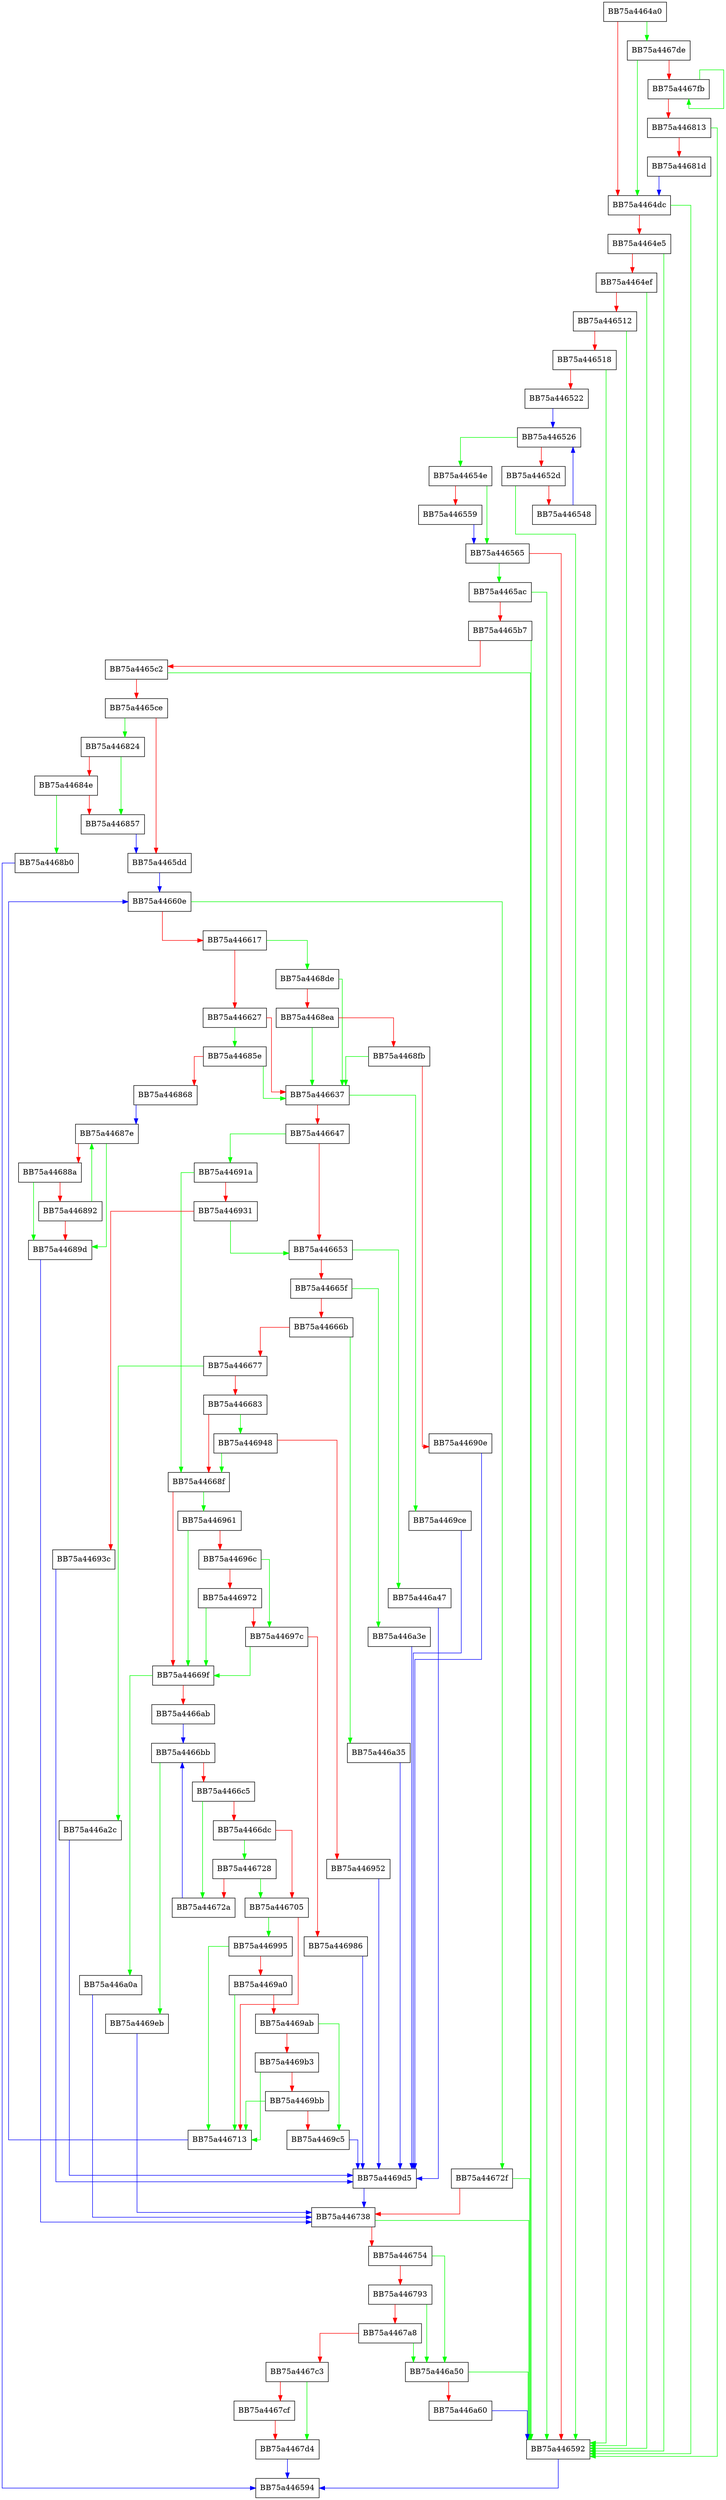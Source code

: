 digraph peemb_ismine {
  node [shape="box"];
  graph [splines=ortho];
  BB75a4464a0 -> BB75a4467de [color="green"];
  BB75a4464a0 -> BB75a4464dc [color="red"];
  BB75a4464dc -> BB75a446592 [color="green"];
  BB75a4464dc -> BB75a4464e5 [color="red"];
  BB75a4464e5 -> BB75a446592 [color="green"];
  BB75a4464e5 -> BB75a4464ef [color="red"];
  BB75a4464ef -> BB75a446592 [color="green"];
  BB75a4464ef -> BB75a446512 [color="red"];
  BB75a446512 -> BB75a446592 [color="green"];
  BB75a446512 -> BB75a446518 [color="red"];
  BB75a446518 -> BB75a446592 [color="green"];
  BB75a446518 -> BB75a446522 [color="red"];
  BB75a446522 -> BB75a446526 [color="blue"];
  BB75a446526 -> BB75a44654e [color="green"];
  BB75a446526 -> BB75a44652d [color="red"];
  BB75a44652d -> BB75a446592 [color="green"];
  BB75a44652d -> BB75a446548 [color="red"];
  BB75a446548 -> BB75a446526 [color="blue"];
  BB75a44654e -> BB75a446565 [color="green"];
  BB75a44654e -> BB75a446559 [color="red"];
  BB75a446559 -> BB75a446565 [color="blue"];
  BB75a446565 -> BB75a4465ac [color="green"];
  BB75a446565 -> BB75a446592 [color="red"];
  BB75a446592 -> BB75a446594 [color="blue"];
  BB75a4465ac -> BB75a446592 [color="green"];
  BB75a4465ac -> BB75a4465b7 [color="red"];
  BB75a4465b7 -> BB75a446592 [color="green"];
  BB75a4465b7 -> BB75a4465c2 [color="red"];
  BB75a4465c2 -> BB75a446592 [color="green"];
  BB75a4465c2 -> BB75a4465ce [color="red"];
  BB75a4465ce -> BB75a446824 [color="green"];
  BB75a4465ce -> BB75a4465dd [color="red"];
  BB75a4465dd -> BB75a44660e [color="blue"];
  BB75a44660e -> BB75a44672f [color="green"];
  BB75a44660e -> BB75a446617 [color="red"];
  BB75a446617 -> BB75a4468de [color="green"];
  BB75a446617 -> BB75a446627 [color="red"];
  BB75a446627 -> BB75a44685e [color="green"];
  BB75a446627 -> BB75a446637 [color="red"];
  BB75a446637 -> BB75a4469ce [color="green"];
  BB75a446637 -> BB75a446647 [color="red"];
  BB75a446647 -> BB75a44691a [color="green"];
  BB75a446647 -> BB75a446653 [color="red"];
  BB75a446653 -> BB75a446a47 [color="green"];
  BB75a446653 -> BB75a44665f [color="red"];
  BB75a44665f -> BB75a446a3e [color="green"];
  BB75a44665f -> BB75a44666b [color="red"];
  BB75a44666b -> BB75a446a35 [color="green"];
  BB75a44666b -> BB75a446677 [color="red"];
  BB75a446677 -> BB75a446a2c [color="green"];
  BB75a446677 -> BB75a446683 [color="red"];
  BB75a446683 -> BB75a446948 [color="green"];
  BB75a446683 -> BB75a44668f [color="red"];
  BB75a44668f -> BB75a446961 [color="green"];
  BB75a44668f -> BB75a44669f [color="red"];
  BB75a44669f -> BB75a446a0a [color="green"];
  BB75a44669f -> BB75a4466ab [color="red"];
  BB75a4466ab -> BB75a4466bb [color="blue"];
  BB75a4466bb -> BB75a4469eb [color="green"];
  BB75a4466bb -> BB75a4466c5 [color="red"];
  BB75a4466c5 -> BB75a44672a [color="green"];
  BB75a4466c5 -> BB75a4466dc [color="red"];
  BB75a4466dc -> BB75a446728 [color="green"];
  BB75a4466dc -> BB75a446705 [color="red"];
  BB75a446705 -> BB75a446995 [color="green"];
  BB75a446705 -> BB75a446713 [color="red"];
  BB75a446713 -> BB75a44660e [color="blue"];
  BB75a446728 -> BB75a446705 [color="green"];
  BB75a446728 -> BB75a44672a [color="red"];
  BB75a44672a -> BB75a4466bb [color="blue"];
  BB75a44672f -> BB75a446592 [color="green"];
  BB75a44672f -> BB75a446738 [color="red"];
  BB75a446738 -> BB75a446592 [color="green"];
  BB75a446738 -> BB75a446754 [color="red"];
  BB75a446754 -> BB75a446a50 [color="green"];
  BB75a446754 -> BB75a446793 [color="red"];
  BB75a446793 -> BB75a446a50 [color="green"];
  BB75a446793 -> BB75a4467a8 [color="red"];
  BB75a4467a8 -> BB75a446a50 [color="green"];
  BB75a4467a8 -> BB75a4467c3 [color="red"];
  BB75a4467c3 -> BB75a4467d4 [color="green"];
  BB75a4467c3 -> BB75a4467cf [color="red"];
  BB75a4467cf -> BB75a4467d4 [color="red"];
  BB75a4467d4 -> BB75a446594 [color="blue"];
  BB75a4467de -> BB75a4464dc [color="green"];
  BB75a4467de -> BB75a4467fb [color="red"];
  BB75a4467fb -> BB75a4467fb [color="green"];
  BB75a4467fb -> BB75a446813 [color="red"];
  BB75a446813 -> BB75a446592 [color="green"];
  BB75a446813 -> BB75a44681d [color="red"];
  BB75a44681d -> BB75a4464dc [color="blue"];
  BB75a446824 -> BB75a446857 [color="green"];
  BB75a446824 -> BB75a44684e [color="red"];
  BB75a44684e -> BB75a4468b0 [color="green"];
  BB75a44684e -> BB75a446857 [color="red"];
  BB75a446857 -> BB75a4465dd [color="blue"];
  BB75a44685e -> BB75a446637 [color="green"];
  BB75a44685e -> BB75a446868 [color="red"];
  BB75a446868 -> BB75a44687e [color="blue"];
  BB75a44687e -> BB75a44689d [color="green"];
  BB75a44687e -> BB75a44688a [color="red"];
  BB75a44688a -> BB75a44689d [color="green"];
  BB75a44688a -> BB75a446892 [color="red"];
  BB75a446892 -> BB75a44687e [color="green"];
  BB75a446892 -> BB75a44689d [color="red"];
  BB75a44689d -> BB75a446738 [color="blue"];
  BB75a4468b0 -> BB75a446594 [color="blue"];
  BB75a4468de -> BB75a446637 [color="green"];
  BB75a4468de -> BB75a4468ea [color="red"];
  BB75a4468ea -> BB75a446637 [color="green"];
  BB75a4468ea -> BB75a4468fb [color="red"];
  BB75a4468fb -> BB75a446637 [color="green"];
  BB75a4468fb -> BB75a44690e [color="red"];
  BB75a44690e -> BB75a4469d5 [color="blue"];
  BB75a44691a -> BB75a44668f [color="green"];
  BB75a44691a -> BB75a446931 [color="red"];
  BB75a446931 -> BB75a446653 [color="green"];
  BB75a446931 -> BB75a44693c [color="red"];
  BB75a44693c -> BB75a4469d5 [color="blue"];
  BB75a446948 -> BB75a44668f [color="green"];
  BB75a446948 -> BB75a446952 [color="red"];
  BB75a446952 -> BB75a4469d5 [color="blue"];
  BB75a446961 -> BB75a44669f [color="green"];
  BB75a446961 -> BB75a44696c [color="red"];
  BB75a44696c -> BB75a44697c [color="green"];
  BB75a44696c -> BB75a446972 [color="red"];
  BB75a446972 -> BB75a44669f [color="green"];
  BB75a446972 -> BB75a44697c [color="red"];
  BB75a44697c -> BB75a44669f [color="green"];
  BB75a44697c -> BB75a446986 [color="red"];
  BB75a446986 -> BB75a4469d5 [color="blue"];
  BB75a446995 -> BB75a446713 [color="green"];
  BB75a446995 -> BB75a4469a0 [color="red"];
  BB75a4469a0 -> BB75a446713 [color="green"];
  BB75a4469a0 -> BB75a4469ab [color="red"];
  BB75a4469ab -> BB75a4469c5 [color="green"];
  BB75a4469ab -> BB75a4469b3 [color="red"];
  BB75a4469b3 -> BB75a446713 [color="green"];
  BB75a4469b3 -> BB75a4469bb [color="red"];
  BB75a4469bb -> BB75a446713 [color="green"];
  BB75a4469bb -> BB75a4469c5 [color="red"];
  BB75a4469c5 -> BB75a4469d5 [color="blue"];
  BB75a4469ce -> BB75a4469d5 [color="blue"];
  BB75a4469d5 -> BB75a446738 [color="blue"];
  BB75a4469eb -> BB75a446738 [color="blue"];
  BB75a446a0a -> BB75a446738 [color="blue"];
  BB75a446a2c -> BB75a4469d5 [color="blue"];
  BB75a446a35 -> BB75a4469d5 [color="blue"];
  BB75a446a3e -> BB75a4469d5 [color="blue"];
  BB75a446a47 -> BB75a4469d5 [color="blue"];
  BB75a446a50 -> BB75a446592 [color="green"];
  BB75a446a50 -> BB75a446a60 [color="red"];
  BB75a446a60 -> BB75a446592 [color="blue"];
}